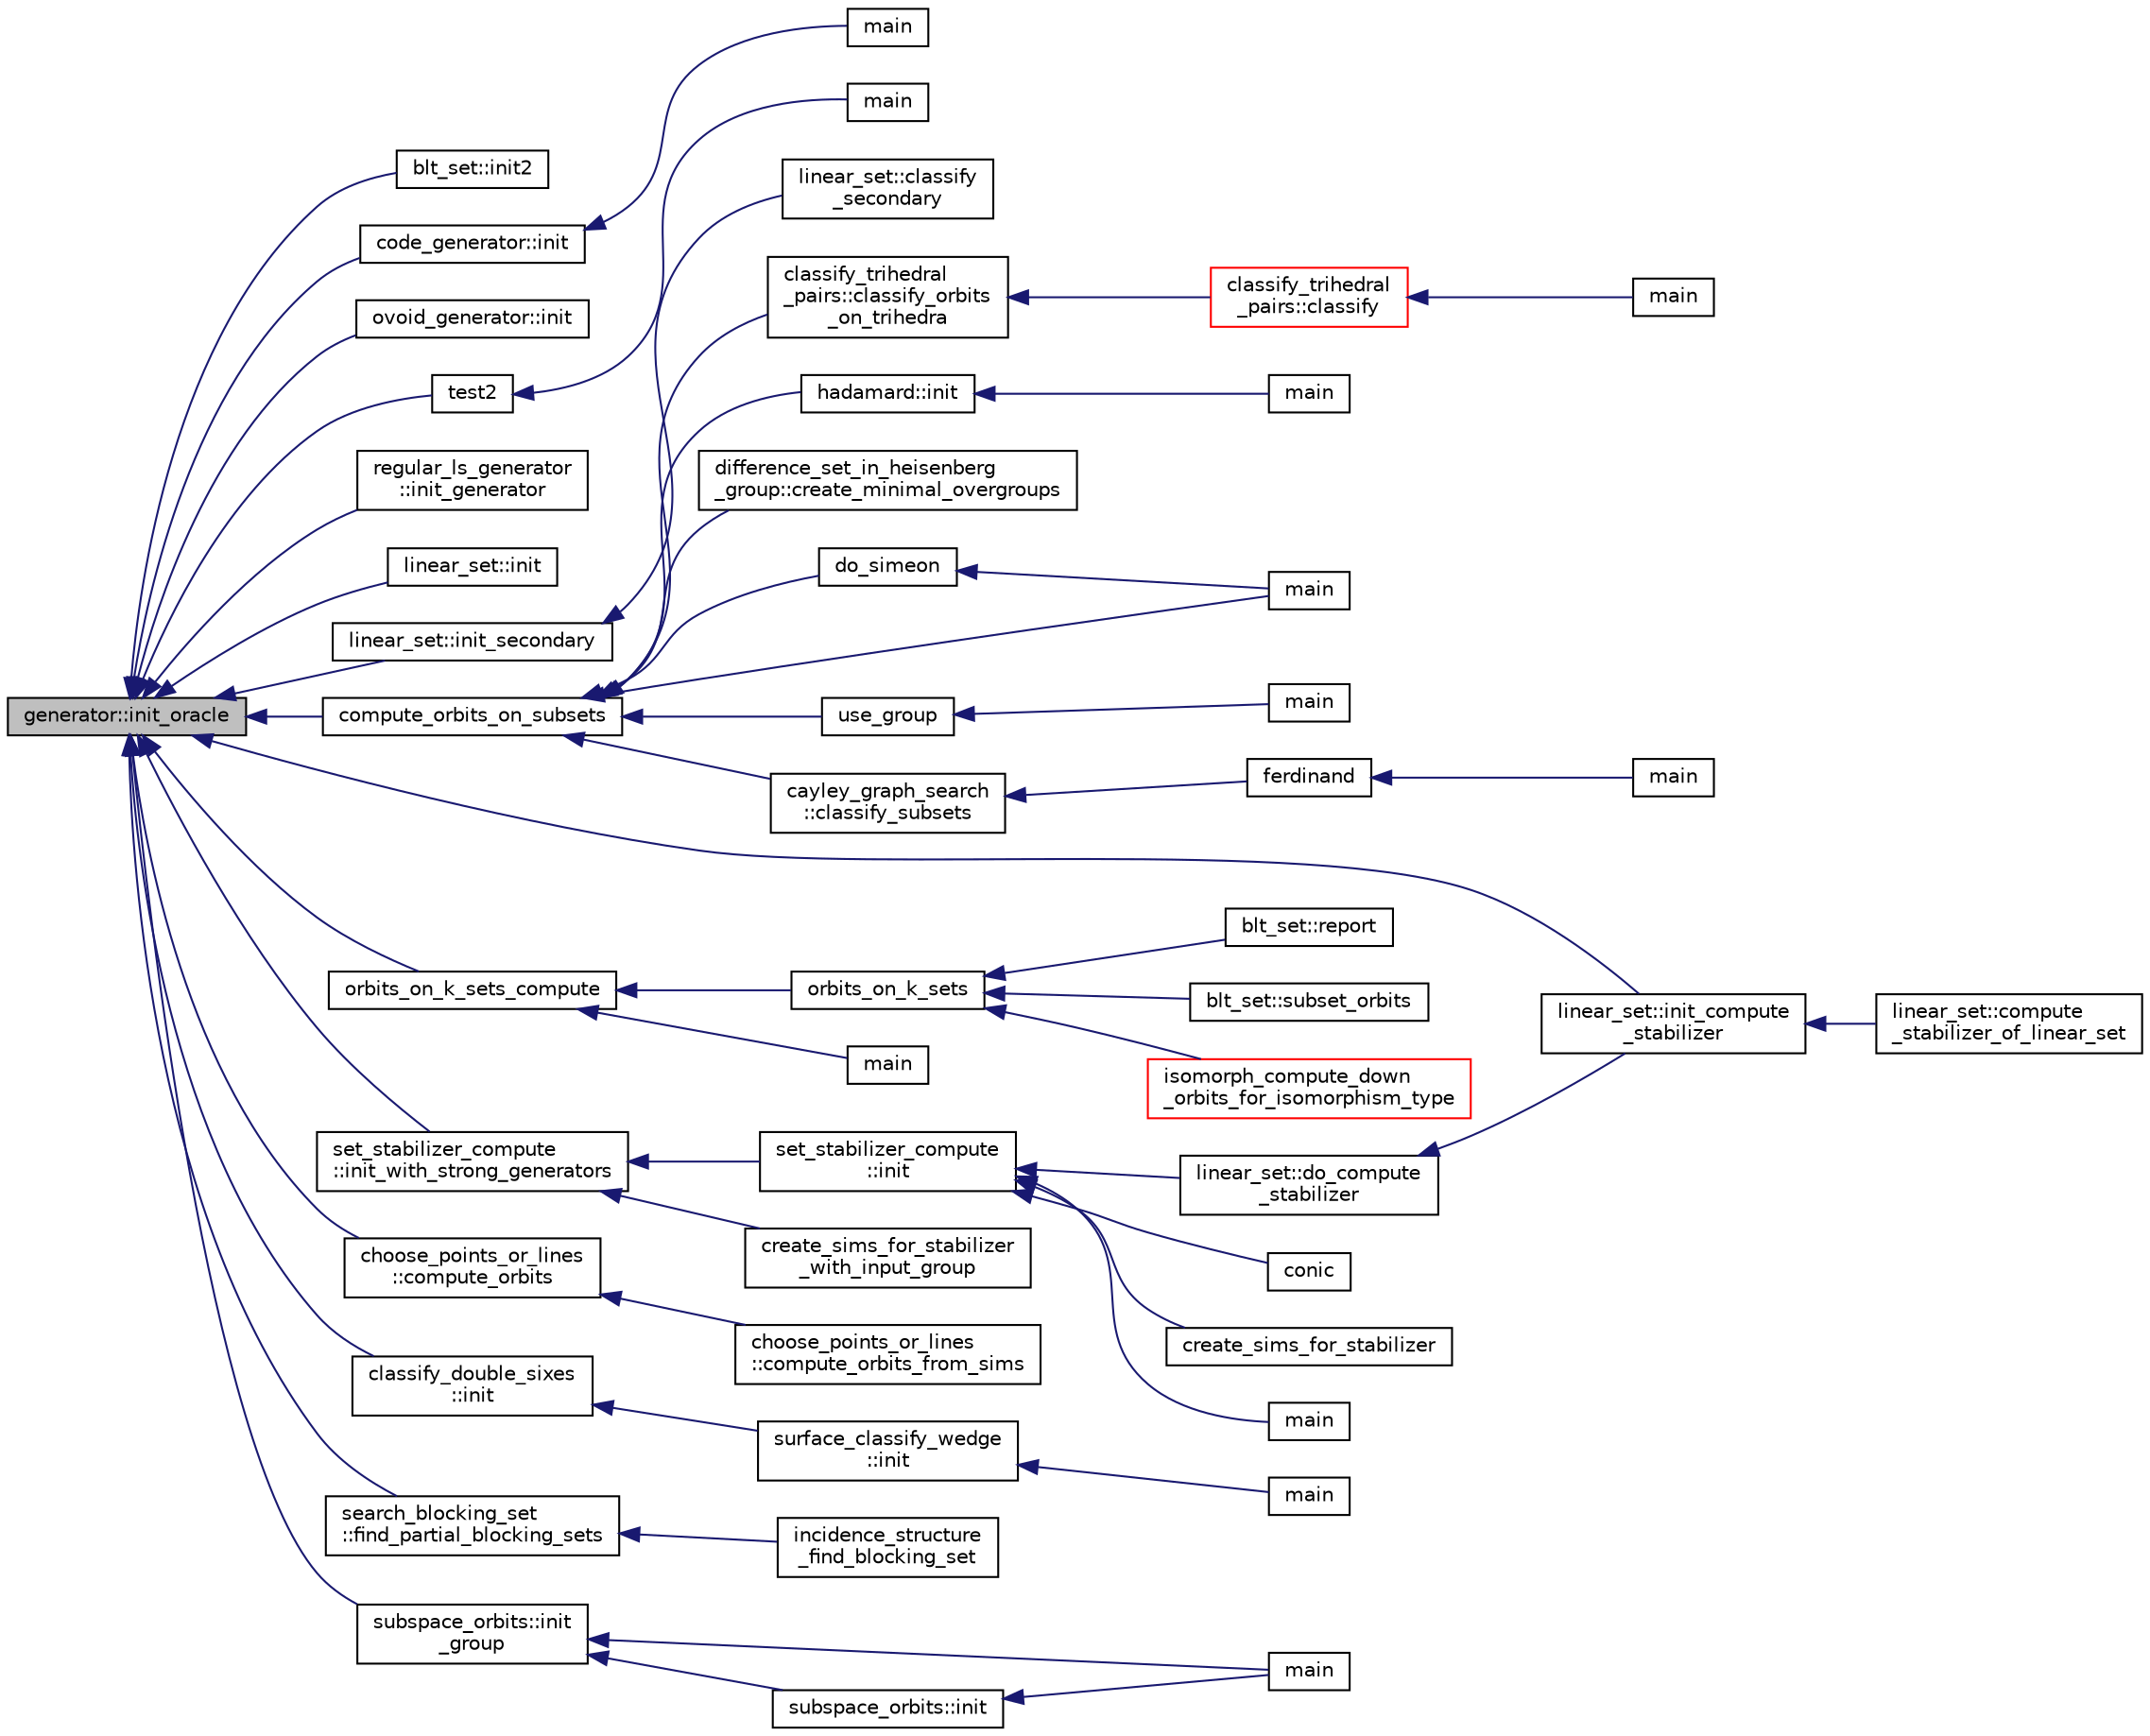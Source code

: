 digraph "generator::init_oracle"
{
  edge [fontname="Helvetica",fontsize="10",labelfontname="Helvetica",labelfontsize="10"];
  node [fontname="Helvetica",fontsize="10",shape=record];
  rankdir="LR";
  Node9984 [label="generator::init_oracle",height=0.2,width=0.4,color="black", fillcolor="grey75", style="filled", fontcolor="black"];
  Node9984 -> Node9985 [dir="back",color="midnightblue",fontsize="10",style="solid",fontname="Helvetica"];
  Node9985 [label="blt_set::init2",height=0.2,width=0.4,color="black", fillcolor="white", style="filled",URL="$d1/d3d/classblt__set.html#a3f1204faeab71c253039beffa3e6ee76"];
  Node9984 -> Node9986 [dir="back",color="midnightblue",fontsize="10",style="solid",fontname="Helvetica"];
  Node9986 [label="code_generator::init",height=0.2,width=0.4,color="black", fillcolor="white", style="filled",URL="$db/d37/classcode__generator.html#acfaa1e8badf6f30255203f499b130af8"];
  Node9986 -> Node9987 [dir="back",color="midnightblue",fontsize="10",style="solid",fontname="Helvetica"];
  Node9987 [label="main",height=0.2,width=0.4,color="black", fillcolor="white", style="filled",URL="$d4/d4f/codes_8_c.html#a217dbf8b442f20279ea00b898af96f52"];
  Node9984 -> Node9988 [dir="back",color="midnightblue",fontsize="10",style="solid",fontname="Helvetica"];
  Node9988 [label="ovoid_generator::init",height=0.2,width=0.4,color="black", fillcolor="white", style="filled",URL="$d3/daf/classovoid__generator.html#a44d90a4751554076f432f35089a964c2"];
  Node9984 -> Node9989 [dir="back",color="midnightblue",fontsize="10",style="solid",fontname="Helvetica"];
  Node9989 [label="test2",height=0.2,width=0.4,color="black", fillcolor="white", style="filled",URL="$d9/db0/factor__space_8_c.html#a39d73a812e5fd8f1bc111e948368cb10"];
  Node9989 -> Node9990 [dir="back",color="midnightblue",fontsize="10",style="solid",fontname="Helvetica"];
  Node9990 [label="main",height=0.2,width=0.4,color="black", fillcolor="white", style="filled",URL="$d9/db0/factor__space_8_c.html#a3c04138a5bfe5d72780bb7e82a18e627"];
  Node9984 -> Node9991 [dir="back",color="midnightblue",fontsize="10",style="solid",fontname="Helvetica"];
  Node9991 [label="regular_ls_generator\l::init_generator",height=0.2,width=0.4,color="black", fillcolor="white", style="filled",URL="$d2/dd8/classregular__ls__generator.html#ad2d853778456c12a007b975c38f60ab3"];
  Node9984 -> Node9992 [dir="back",color="midnightblue",fontsize="10",style="solid",fontname="Helvetica"];
  Node9992 [label="linear_set::init",height=0.2,width=0.4,color="black", fillcolor="white", style="filled",URL="$dd/d86/classlinear__set.html#a7ab24e84423749047d5465cb15505475"];
  Node9984 -> Node9993 [dir="back",color="midnightblue",fontsize="10",style="solid",fontname="Helvetica"];
  Node9993 [label="linear_set::init_secondary",height=0.2,width=0.4,color="black", fillcolor="white", style="filled",URL="$dd/d86/classlinear__set.html#a7bf8cd7805559b5762921687a7c1ed97"];
  Node9993 -> Node9994 [dir="back",color="midnightblue",fontsize="10",style="solid",fontname="Helvetica"];
  Node9994 [label="linear_set::classify\l_secondary",height=0.2,width=0.4,color="black", fillcolor="white", style="filled",URL="$dd/d86/classlinear__set.html#a5d7659de855e20e2fa8e41e7aedcb1fc"];
  Node9984 -> Node9995 [dir="back",color="midnightblue",fontsize="10",style="solid",fontname="Helvetica"];
  Node9995 [label="linear_set::init_compute\l_stabilizer",height=0.2,width=0.4,color="black", fillcolor="white", style="filled",URL="$dd/d86/classlinear__set.html#a0cc3eaec1896fdc977b62e94623b055b"];
  Node9995 -> Node9996 [dir="back",color="midnightblue",fontsize="10",style="solid",fontname="Helvetica"];
  Node9996 [label="linear_set::compute\l_stabilizer_of_linear_set",height=0.2,width=0.4,color="black", fillcolor="white", style="filled",URL="$dd/d86/classlinear__set.html#a098a133edfbaae0fd347a69c50bdbee2"];
  Node9984 -> Node9997 [dir="back",color="midnightblue",fontsize="10",style="solid",fontname="Helvetica"];
  Node9997 [label="compute_orbits_on_subsets",height=0.2,width=0.4,color="black", fillcolor="white", style="filled",URL="$d3/d35/snakes__and__ladders__global_8_c.html#af33697aede0480110b1227f727252637"];
  Node9997 -> Node9998 [dir="back",color="midnightblue",fontsize="10",style="solid",fontname="Helvetica"];
  Node9998 [label="cayley_graph_search\l::classify_subsets",height=0.2,width=0.4,color="black", fillcolor="white", style="filled",URL="$de/dae/classcayley__graph__search.html#a4cf8a90752e018a281481ac80ad52c4b"];
  Node9998 -> Node9999 [dir="back",color="midnightblue",fontsize="10",style="solid",fontname="Helvetica"];
  Node9999 [label="ferdinand",height=0.2,width=0.4,color="black", fillcolor="white", style="filled",URL="$da/df3/ferdinand_8_c.html#a322b57727d23cf5a0932f11c30ea18d9"];
  Node9999 -> Node10000 [dir="back",color="midnightblue",fontsize="10",style="solid",fontname="Helvetica"];
  Node10000 [label="main",height=0.2,width=0.4,color="black", fillcolor="white", style="filled",URL="$da/df3/ferdinand_8_c.html#a3c04138a5bfe5d72780bb7e82a18e627"];
  Node9997 -> Node10001 [dir="back",color="midnightblue",fontsize="10",style="solid",fontname="Helvetica"];
  Node10001 [label="hadamard::init",height=0.2,width=0.4,color="black", fillcolor="white", style="filled",URL="$d7/dbb/classhadamard.html#a16af359850b8bdd0d2a73e260d496c33"];
  Node10001 -> Node10002 [dir="back",color="midnightblue",fontsize="10",style="solid",fontname="Helvetica"];
  Node10002 [label="main",height=0.2,width=0.4,color="black", fillcolor="white", style="filled",URL="$dd/d1d/hadamard_8_c.html#a3c04138a5bfe5d72780bb7e82a18e627"];
  Node9997 -> Node10003 [dir="back",color="midnightblue",fontsize="10",style="solid",fontname="Helvetica"];
  Node10003 [label="difference_set_in_heisenberg\l_group::create_minimal_overgroups",height=0.2,width=0.4,color="black", fillcolor="white", style="filled",URL="$de/d8a/classdifference__set__in__heisenberg__group.html#a9bde5ad5da3ebaebf98fbfd3e8110b79"];
  Node9997 -> Node10004 [dir="back",color="midnightblue",fontsize="10",style="solid",fontname="Helvetica"];
  Node10004 [label="main",height=0.2,width=0.4,color="black", fillcolor="white", style="filled",URL="$d5/d13/simeon_8_c.html#ae66f6b31b5ad750f1fe042a706a4e3d4"];
  Node9997 -> Node10005 [dir="back",color="midnightblue",fontsize="10",style="solid",fontname="Helvetica"];
  Node10005 [label="do_simeon",height=0.2,width=0.4,color="black", fillcolor="white", style="filled",URL="$d5/d13/simeon_8_c.html#a36cf3f9cb484fa44da7a7dfcbe9385d0"];
  Node10005 -> Node10004 [dir="back",color="midnightblue",fontsize="10",style="solid",fontname="Helvetica"];
  Node9997 -> Node10006 [dir="back",color="midnightblue",fontsize="10",style="solid",fontname="Helvetica"];
  Node10006 [label="use_group",height=0.2,width=0.4,color="black", fillcolor="white", style="filled",URL="$d9/d9f/all__cliques_8_c.html#aba62531e97173264c39afe2c7857af31"];
  Node10006 -> Node10007 [dir="back",color="midnightblue",fontsize="10",style="solid",fontname="Helvetica"];
  Node10007 [label="main",height=0.2,width=0.4,color="black", fillcolor="white", style="filled",URL="$d9/d9f/all__cliques_8_c.html#a3c04138a5bfe5d72780bb7e82a18e627"];
  Node9997 -> Node10008 [dir="back",color="midnightblue",fontsize="10",style="solid",fontname="Helvetica"];
  Node10008 [label="classify_trihedral\l_pairs::classify_orbits\l_on_trihedra",height=0.2,width=0.4,color="black", fillcolor="white", style="filled",URL="$d1/d21/classclassify__trihedral__pairs.html#a99625621bfba4bb65b3d60304b306539"];
  Node10008 -> Node10009 [dir="back",color="midnightblue",fontsize="10",style="solid",fontname="Helvetica"];
  Node10009 [label="classify_trihedral\l_pairs::classify",height=0.2,width=0.4,color="red", fillcolor="white", style="filled",URL="$d1/d21/classclassify__trihedral__pairs.html#a134e4c3042163c24bf57050f26e364e1"];
  Node10009 -> Node10010 [dir="back",color="midnightblue",fontsize="10",style="solid",fontname="Helvetica"];
  Node10010 [label="main",height=0.2,width=0.4,color="black", fillcolor="white", style="filled",URL="$d6/dc3/arc__lifting__main_8_c.html#a217dbf8b442f20279ea00b898af96f52"];
  Node9984 -> Node10015 [dir="back",color="midnightblue",fontsize="10",style="solid",fontname="Helvetica"];
  Node10015 [label="orbits_on_k_sets_compute",height=0.2,width=0.4,color="black", fillcolor="white", style="filled",URL="$d3/d35/snakes__and__ladders__global_8_c.html#a96743526b15703539d544499276aaa71"];
  Node10015 -> Node10016 [dir="back",color="midnightblue",fontsize="10",style="solid",fontname="Helvetica"];
  Node10016 [label="main",height=0.2,width=0.4,color="black", fillcolor="white", style="filled",URL="$d9/d5f/example__fano__plane_8_c.html#ae66f6b31b5ad750f1fe042a706a4e3d4"];
  Node10015 -> Node10017 [dir="back",color="midnightblue",fontsize="10",style="solid",fontname="Helvetica"];
  Node10017 [label="orbits_on_k_sets",height=0.2,width=0.4,color="black", fillcolor="white", style="filled",URL="$d3/d35/snakes__and__ladders__global_8_c.html#afe3d79116aa8b4d1a93d444a3a979b6e"];
  Node10017 -> Node10018 [dir="back",color="midnightblue",fontsize="10",style="solid",fontname="Helvetica"];
  Node10018 [label="blt_set::report",height=0.2,width=0.4,color="black", fillcolor="white", style="filled",URL="$d1/d3d/classblt__set.html#a6b19f88bd2b92ebfba7e7c362eb9065c"];
  Node10017 -> Node10019 [dir="back",color="midnightblue",fontsize="10",style="solid",fontname="Helvetica"];
  Node10019 [label="blt_set::subset_orbits",height=0.2,width=0.4,color="black", fillcolor="white", style="filled",URL="$d1/d3d/classblt__set.html#af8f79fc4346244acfa0e2c2d23c36993"];
  Node10017 -> Node10020 [dir="back",color="midnightblue",fontsize="10",style="solid",fontname="Helvetica"];
  Node10020 [label="isomorph_compute_down\l_orbits_for_isomorphism_type",height=0.2,width=0.4,color="red", fillcolor="white", style="filled",URL="$d4/d7e/isomorph__global_8_c.html#a13519b3a5d3b5ceb26b4bec6736b0086"];
  Node9984 -> Node10026 [dir="back",color="midnightblue",fontsize="10",style="solid",fontname="Helvetica"];
  Node10026 [label="set_stabilizer_compute\l::init_with_strong_generators",height=0.2,width=0.4,color="black", fillcolor="white", style="filled",URL="$d8/dc6/classset__stabilizer__compute.html#ad6def8c34e1eba080f0383038cd76016"];
  Node10026 -> Node10027 [dir="back",color="midnightblue",fontsize="10",style="solid",fontname="Helvetica"];
  Node10027 [label="set_stabilizer_compute\l::init",height=0.2,width=0.4,color="black", fillcolor="white", style="filled",URL="$d8/dc6/classset__stabilizer__compute.html#a3ffab71fb628fd1c25694c1bb69a65fe"];
  Node10027 -> Node10028 [dir="back",color="midnightblue",fontsize="10",style="solid",fontname="Helvetica"];
  Node10028 [label="main",height=0.2,width=0.4,color="black", fillcolor="white", style="filled",URL="$db/d67/test__hyperoval_8_c.html#a3c04138a5bfe5d72780bb7e82a18e627"];
  Node10027 -> Node10029 [dir="back",color="midnightblue",fontsize="10",style="solid",fontname="Helvetica"];
  Node10029 [label="conic",height=0.2,width=0.4,color="black", fillcolor="white", style="filled",URL="$d4/de8/conic_8_c.html#a96def9474b981a9d5831a9b48d85d652"];
  Node10027 -> Node10030 [dir="back",color="midnightblue",fontsize="10",style="solid",fontname="Helvetica"];
  Node10030 [label="linear_set::do_compute\l_stabilizer",height=0.2,width=0.4,color="black", fillcolor="white", style="filled",URL="$dd/d86/classlinear__set.html#ae8f58ded28fb5370f4459cca42b7463b"];
  Node10030 -> Node9995 [dir="back",color="midnightblue",fontsize="10",style="solid",fontname="Helvetica"];
  Node10027 -> Node10031 [dir="back",color="midnightblue",fontsize="10",style="solid",fontname="Helvetica"];
  Node10031 [label="create_sims_for_stabilizer",height=0.2,width=0.4,color="black", fillcolor="white", style="filled",URL="$d0/d76/tl__algebra__and__number__theory_8h.html#af2c67d225072549409be710ac3cd30f8"];
  Node10026 -> Node10032 [dir="back",color="midnightblue",fontsize="10",style="solid",fontname="Helvetica"];
  Node10032 [label="create_sims_for_stabilizer\l_with_input_group",height=0.2,width=0.4,color="black", fillcolor="white", style="filled",URL="$d0/d76/tl__algebra__and__number__theory_8h.html#af5482567a8d6ba5c2fe593bf6f7f9a0f"];
  Node9984 -> Node10033 [dir="back",color="midnightblue",fontsize="10",style="solid",fontname="Helvetica"];
  Node10033 [label="choose_points_or_lines\l::compute_orbits",height=0.2,width=0.4,color="black", fillcolor="white", style="filled",URL="$d6/d75/classchoose__points__or__lines.html#adc353e2d41dc8a39563322c8cdd85f61"];
  Node10033 -> Node10034 [dir="back",color="midnightblue",fontsize="10",style="solid",fontname="Helvetica"];
  Node10034 [label="choose_points_or_lines\l::compute_orbits_from_sims",height=0.2,width=0.4,color="black", fillcolor="white", style="filled",URL="$d6/d75/classchoose__points__or__lines.html#a4fcac2dadf459d7c75187a00a4bd64aa"];
  Node9984 -> Node10035 [dir="back",color="midnightblue",fontsize="10",style="solid",fontname="Helvetica"];
  Node10035 [label="classify_double_sixes\l::init",height=0.2,width=0.4,color="black", fillcolor="white", style="filled",URL="$dd/d23/classclassify__double__sixes.html#a8c5c41d5124b35379d626480ff225f7b"];
  Node10035 -> Node10036 [dir="back",color="midnightblue",fontsize="10",style="solid",fontname="Helvetica"];
  Node10036 [label="surface_classify_wedge\l::init",height=0.2,width=0.4,color="black", fillcolor="white", style="filled",URL="$d7/d5c/classsurface__classify__wedge.html#a43302106663b307aa8274a5112a7010a"];
  Node10036 -> Node10037 [dir="back",color="midnightblue",fontsize="10",style="solid",fontname="Helvetica"];
  Node10037 [label="main",height=0.2,width=0.4,color="black", fillcolor="white", style="filled",URL="$df/df8/surface__classify_8_c.html#a217dbf8b442f20279ea00b898af96f52"];
  Node9984 -> Node10038 [dir="back",color="midnightblue",fontsize="10",style="solid",fontname="Helvetica"];
  Node10038 [label="search_blocking_set\l::find_partial_blocking_sets",height=0.2,width=0.4,color="black", fillcolor="white", style="filled",URL="$dc/d36/classsearch__blocking__set.html#ad3fdb3d356db75a02c406bc9d4e9e9b6"];
  Node10038 -> Node10039 [dir="back",color="midnightblue",fontsize="10",style="solid",fontname="Helvetica"];
  Node10039 [label="incidence_structure\l_find_blocking_set",height=0.2,width=0.4,color="black", fillcolor="white", style="filled",URL="$df/d74/tl__geometry_8h.html#a8e3d42d0018f8a804b9686b1c4951186"];
  Node9984 -> Node10040 [dir="back",color="midnightblue",fontsize="10",style="solid",fontname="Helvetica"];
  Node10040 [label="subspace_orbits::init\l_group",height=0.2,width=0.4,color="black", fillcolor="white", style="filled",URL="$d2/d9f/classsubspace__orbits.html#ad7dfe4f51cd3eea6ccfd5318e23d36c3"];
  Node10040 -> Node10041 [dir="back",color="midnightblue",fontsize="10",style="solid",fontname="Helvetica"];
  Node10041 [label="main",height=0.2,width=0.4,color="black", fillcolor="white", style="filled",URL="$da/dd5/subspace__orbits__main_8_c.html#a217dbf8b442f20279ea00b898af96f52"];
  Node10040 -> Node10042 [dir="back",color="midnightblue",fontsize="10",style="solid",fontname="Helvetica"];
  Node10042 [label="subspace_orbits::init",height=0.2,width=0.4,color="black", fillcolor="white", style="filled",URL="$d2/d9f/classsubspace__orbits.html#ac4bc50572798a6f0bc86fb99b181b66d"];
  Node10042 -> Node10041 [dir="back",color="midnightblue",fontsize="10",style="solid",fontname="Helvetica"];
}
